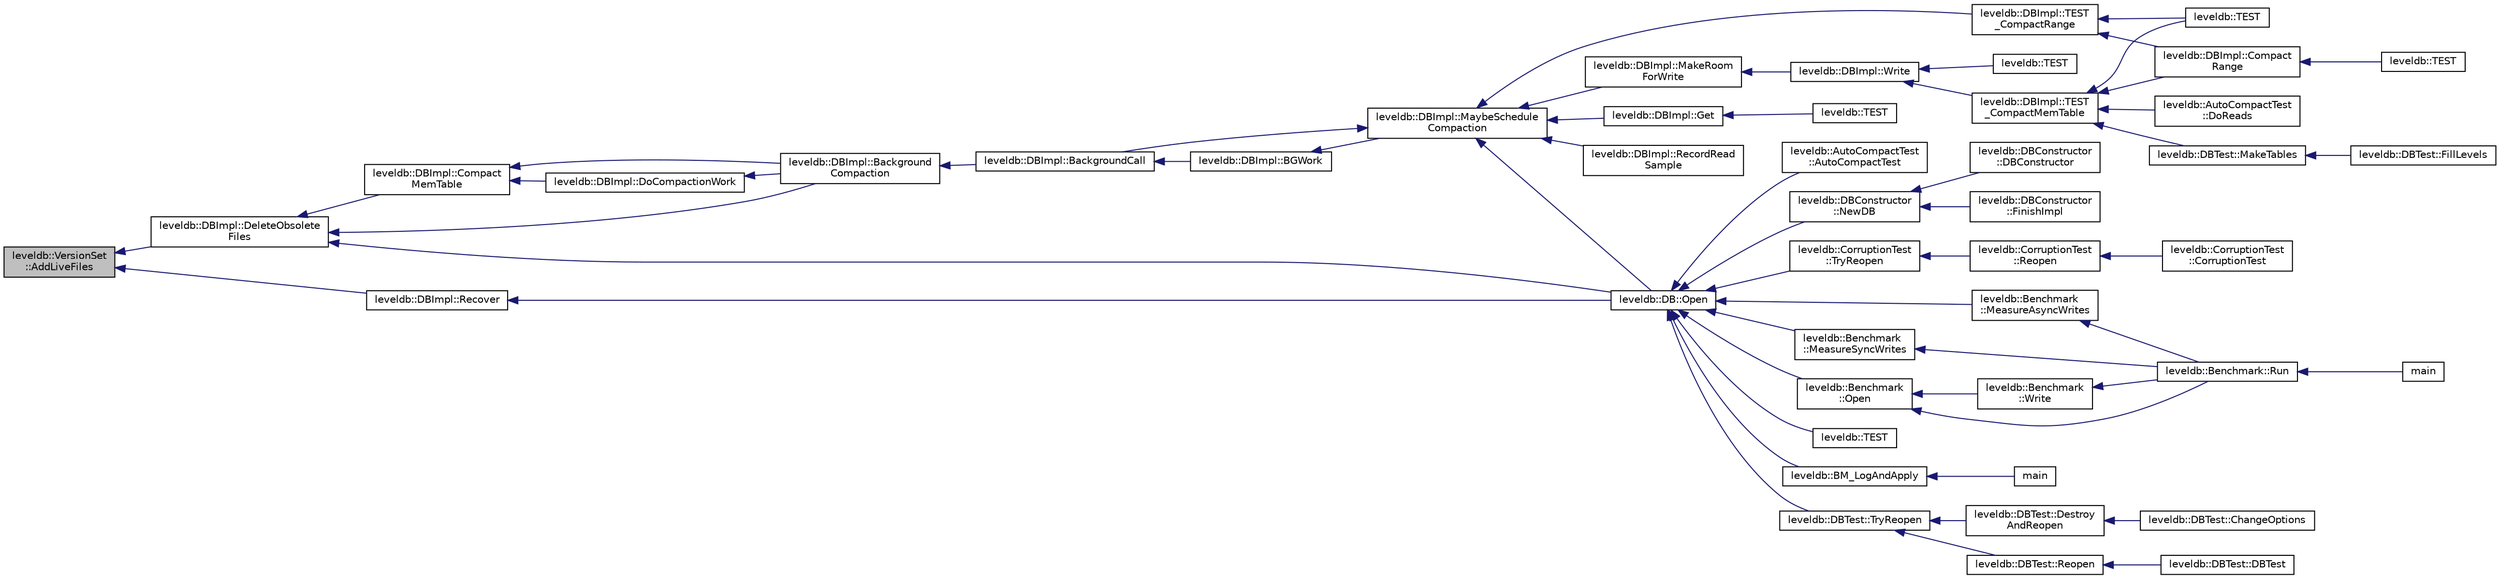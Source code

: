digraph "leveldb::VersionSet::AddLiveFiles"
{
  edge [fontname="Helvetica",fontsize="10",labelfontname="Helvetica",labelfontsize="10"];
  node [fontname="Helvetica",fontsize="10",shape=record];
  rankdir="LR";
  Node1 [label="leveldb::VersionSet\l::AddLiveFiles",height=0.2,width=0.4,color="black", fillcolor="grey75", style="filled" fontcolor="black"];
  Node1 -> Node2 [dir="back",color="midnightblue",fontsize="10",style="solid"];
  Node2 [label="leveldb::DBImpl::DeleteObsolete\lFiles",height=0.2,width=0.4,color="black", fillcolor="white", style="filled",URL="$classleveldb_1_1_d_b_impl.html#a193cbda79a60ec9d3b83991cf7be91cf"];
  Node2 -> Node3 [dir="back",color="midnightblue",fontsize="10",style="solid"];
  Node3 [label="leveldb::DBImpl::Compact\lMemTable",height=0.2,width=0.4,color="black", fillcolor="white", style="filled",URL="$classleveldb_1_1_d_b_impl.html#affe08e583b60dc854760d60f63db9364"];
  Node3 -> Node4 [dir="back",color="midnightblue",fontsize="10",style="solid"];
  Node4 [label="leveldb::DBImpl::Background\lCompaction",height=0.2,width=0.4,color="black", fillcolor="white", style="filled",URL="$classleveldb_1_1_d_b_impl.html#af8d8c2abc99da12f82a594b6a7d43e35"];
  Node4 -> Node5 [dir="back",color="midnightblue",fontsize="10",style="solid"];
  Node5 [label="leveldb::DBImpl::BackgroundCall",height=0.2,width=0.4,color="black", fillcolor="white", style="filled",URL="$classleveldb_1_1_d_b_impl.html#a0b9829a3bc7b5a119819c6b04b557ab0"];
  Node5 -> Node6 [dir="back",color="midnightblue",fontsize="10",style="solid"];
  Node6 [label="leveldb::DBImpl::BGWork",height=0.2,width=0.4,color="black", fillcolor="white", style="filled",URL="$classleveldb_1_1_d_b_impl.html#ac5e1a8fcf9852a3b3f9712f135f13fa7"];
  Node6 -> Node7 [dir="back",color="midnightblue",fontsize="10",style="solid"];
  Node7 [label="leveldb::DBImpl::MaybeSchedule\lCompaction",height=0.2,width=0.4,color="black", fillcolor="white", style="filled",URL="$classleveldb_1_1_d_b_impl.html#a91134e3ca9d5c6220dd45f19d461a831"];
  Node7 -> Node8 [dir="back",color="midnightblue",fontsize="10",style="solid"];
  Node8 [label="leveldb::DBImpl::TEST\l_CompactRange",height=0.2,width=0.4,color="black", fillcolor="white", style="filled",URL="$classleveldb_1_1_d_b_impl.html#a63fcb49466b689a534ba77d32cf84f99"];
  Node8 -> Node9 [dir="back",color="midnightblue",fontsize="10",style="solid"];
  Node9 [label="leveldb::TEST",height=0.2,width=0.4,color="black", fillcolor="white", style="filled",URL="$namespaceleveldb.html#a1da99cee14629599882010198aabfa2a"];
  Node8 -> Node10 [dir="back",color="midnightblue",fontsize="10",style="solid"];
  Node10 [label="leveldb::DBImpl::Compact\lRange",height=0.2,width=0.4,color="black", fillcolor="white", style="filled",URL="$classleveldb_1_1_d_b_impl.html#aa6df0739fc0b49380c284347e411b8ed"];
  Node10 -> Node11 [dir="back",color="midnightblue",fontsize="10",style="solid"];
  Node11 [label="leveldb::TEST",height=0.2,width=0.4,color="black", fillcolor="white", style="filled",URL="$namespaceleveldb.html#a2bb2a098a32d42044e6be132020b29b0"];
  Node7 -> Node5 [dir="back",color="midnightblue",fontsize="10",style="solid"];
  Node7 -> Node12 [dir="back",color="midnightblue",fontsize="10",style="solid"];
  Node12 [label="leveldb::DBImpl::Get",height=0.2,width=0.4,color="black", fillcolor="white", style="filled",URL="$classleveldb_1_1_d_b_impl.html#a089964ddcd1f5dc85e73499ae57be508"];
  Node12 -> Node13 [dir="back",color="midnightblue",fontsize="10",style="solid"];
  Node13 [label="leveldb::TEST",height=0.2,width=0.4,color="black", fillcolor="white", style="filled",URL="$namespaceleveldb.html#acc1b0ed2e8e9e4e6b930a1727d9fe0f8"];
  Node7 -> Node14 [dir="back",color="midnightblue",fontsize="10",style="solid"];
  Node14 [label="leveldb::DBImpl::RecordRead\lSample",height=0.2,width=0.4,color="black", fillcolor="white", style="filled",URL="$classleveldb_1_1_d_b_impl.html#a254ae98e3425046c28ed0aa6d78b37d8"];
  Node7 -> Node15 [dir="back",color="midnightblue",fontsize="10",style="solid"];
  Node15 [label="leveldb::DBImpl::MakeRoom\lForWrite",height=0.2,width=0.4,color="black", fillcolor="white", style="filled",URL="$classleveldb_1_1_d_b_impl.html#a9439d7de053315f2f2b59c6382db6f9b"];
  Node15 -> Node16 [dir="back",color="midnightblue",fontsize="10",style="solid"];
  Node16 [label="leveldb::DBImpl::Write",height=0.2,width=0.4,color="black", fillcolor="white", style="filled",URL="$classleveldb_1_1_d_b_impl.html#ac0d0b472717099d6a02ad9dace4e8ef4"];
  Node16 -> Node17 [dir="back",color="midnightblue",fontsize="10",style="solid"];
  Node17 [label="leveldb::TEST",height=0.2,width=0.4,color="black", fillcolor="white", style="filled",URL="$namespaceleveldb.html#a25dbda5a48ec782778d331e4ccb81b6b"];
  Node16 -> Node18 [dir="back",color="midnightblue",fontsize="10",style="solid"];
  Node18 [label="leveldb::DBImpl::TEST\l_CompactMemTable",height=0.2,width=0.4,color="black", fillcolor="white", style="filled",URL="$classleveldb_1_1_d_b_impl.html#a8642703fd1398cd8e3f5f24ee0b9da23"];
  Node18 -> Node19 [dir="back",color="midnightblue",fontsize="10",style="solid"];
  Node19 [label="leveldb::AutoCompactTest\l::DoReads",height=0.2,width=0.4,color="black", fillcolor="white", style="filled",URL="$classleveldb_1_1_auto_compact_test.html#a1d1feea1aef1257e461c35eb5b51fa52"];
  Node18 -> Node9 [dir="back",color="midnightblue",fontsize="10",style="solid"];
  Node18 -> Node10 [dir="back",color="midnightblue",fontsize="10",style="solid"];
  Node18 -> Node20 [dir="back",color="midnightblue",fontsize="10",style="solid"];
  Node20 [label="leveldb::DBTest::MakeTables",height=0.2,width=0.4,color="black", fillcolor="white", style="filled",URL="$classleveldb_1_1_d_b_test.html#ace931478fa5ad2c48a8aa95a344e19fd"];
  Node20 -> Node21 [dir="back",color="midnightblue",fontsize="10",style="solid"];
  Node21 [label="leveldb::DBTest::FillLevels",height=0.2,width=0.4,color="black", fillcolor="white", style="filled",URL="$classleveldb_1_1_d_b_test.html#ac291d06db907f5fee7caf04f44f65493"];
  Node7 -> Node22 [dir="back",color="midnightblue",fontsize="10",style="solid"];
  Node22 [label="leveldb::DB::Open",height=0.2,width=0.4,color="black", fillcolor="white", style="filled",URL="$classleveldb_1_1_d_b.html#ac1da2b48e911287d86f3a3bfa0f851fe"];
  Node22 -> Node23 [dir="back",color="midnightblue",fontsize="10",style="solid"];
  Node23 [label="leveldb::AutoCompactTest\l::AutoCompactTest",height=0.2,width=0.4,color="black", fillcolor="white", style="filled",URL="$classleveldb_1_1_auto_compact_test.html#a31fe0ded855f188fac1650c70849760c"];
  Node22 -> Node24 [dir="back",color="midnightblue",fontsize="10",style="solid"];
  Node24 [label="leveldb::CorruptionTest\l::TryReopen",height=0.2,width=0.4,color="black", fillcolor="white", style="filled",URL="$classleveldb_1_1_corruption_test.html#aaba7c05f06400ef45d1af5cb95f66a57"];
  Node24 -> Node25 [dir="back",color="midnightblue",fontsize="10",style="solid"];
  Node25 [label="leveldb::CorruptionTest\l::Reopen",height=0.2,width=0.4,color="black", fillcolor="white", style="filled",URL="$classleveldb_1_1_corruption_test.html#aa2051faee6b6542d35ebdcf99918a713"];
  Node25 -> Node26 [dir="back",color="midnightblue",fontsize="10",style="solid"];
  Node26 [label="leveldb::CorruptionTest\l::CorruptionTest",height=0.2,width=0.4,color="black", fillcolor="white", style="filled",URL="$classleveldb_1_1_corruption_test.html#a9940767db260b1e4e60b8bcedc50217c"];
  Node22 -> Node27 [dir="back",color="midnightblue",fontsize="10",style="solid"];
  Node27 [label="leveldb::Benchmark\l::Open",height=0.2,width=0.4,color="black", fillcolor="white", style="filled",URL="$classleveldb_1_1_benchmark.html#a89a3b0da75e6cd2ffb879358e5dd82a6"];
  Node27 -> Node28 [dir="back",color="midnightblue",fontsize="10",style="solid"];
  Node28 [label="leveldb::Benchmark::Run",height=0.2,width=0.4,color="black", fillcolor="white", style="filled",URL="$classleveldb_1_1_benchmark.html#a2f262afa0c7d10fcf531fe9657fba490"];
  Node28 -> Node29 [dir="back",color="midnightblue",fontsize="10",style="solid"];
  Node29 [label="main",height=0.2,width=0.4,color="black", fillcolor="white", style="filled",URL="$db__bench_8cc.html#a3c04138a5bfe5d72780bb7e82a18e627"];
  Node27 -> Node30 [dir="back",color="midnightblue",fontsize="10",style="solid"];
  Node30 [label="leveldb::Benchmark\l::Write",height=0.2,width=0.4,color="black", fillcolor="white", style="filled",URL="$classleveldb_1_1_benchmark.html#a86876b2882d9015610330e69acfdff0d"];
  Node30 -> Node28 [dir="back",color="midnightblue",fontsize="10",style="solid"];
  Node22 -> Node31 [dir="back",color="midnightblue",fontsize="10",style="solid"];
  Node31 [label="leveldb::Benchmark\l::MeasureAsyncWrites",height=0.2,width=0.4,color="black", fillcolor="white", style="filled",URL="$classleveldb_1_1_benchmark.html#a93f93835e288185005d25cf08037bed9"];
  Node31 -> Node28 [dir="back",color="midnightblue",fontsize="10",style="solid"];
  Node22 -> Node32 [dir="back",color="midnightblue",fontsize="10",style="solid"];
  Node32 [label="leveldb::Benchmark\l::MeasureSyncWrites",height=0.2,width=0.4,color="black", fillcolor="white", style="filled",URL="$classleveldb_1_1_benchmark.html#ac7b13fb940cff41f5acc5dc99d93d36c"];
  Node32 -> Node28 [dir="back",color="midnightblue",fontsize="10",style="solid"];
  Node22 -> Node33 [dir="back",color="midnightblue",fontsize="10",style="solid"];
  Node33 [label="leveldb::DBTest::TryReopen",height=0.2,width=0.4,color="black", fillcolor="white", style="filled",URL="$classleveldb_1_1_d_b_test.html#aee588b2d13db6be2a651a8fabeac5c79"];
  Node33 -> Node34 [dir="back",color="midnightblue",fontsize="10",style="solid"];
  Node34 [label="leveldb::DBTest::Reopen",height=0.2,width=0.4,color="black", fillcolor="white", style="filled",URL="$classleveldb_1_1_d_b_test.html#a38170a082cbc71fb446408ff5634c797"];
  Node34 -> Node35 [dir="back",color="midnightblue",fontsize="10",style="solid"];
  Node35 [label="leveldb::DBTest::DBTest",height=0.2,width=0.4,color="black", fillcolor="white", style="filled",URL="$classleveldb_1_1_d_b_test.html#afc6fc9512e900de6ee10c5db15b22930"];
  Node33 -> Node36 [dir="back",color="midnightblue",fontsize="10",style="solid"];
  Node36 [label="leveldb::DBTest::Destroy\lAndReopen",height=0.2,width=0.4,color="black", fillcolor="white", style="filled",URL="$classleveldb_1_1_d_b_test.html#ab798a43e7feab6dddc8fa1eb7a5f61f6"];
  Node36 -> Node37 [dir="back",color="midnightblue",fontsize="10",style="solid"];
  Node37 [label="leveldb::DBTest::ChangeOptions",height=0.2,width=0.4,color="black", fillcolor="white", style="filled",URL="$classleveldb_1_1_d_b_test.html#a587534fe403016f15cf1997ef7a40836"];
  Node22 -> Node38 [dir="back",color="midnightblue",fontsize="10",style="solid"];
  Node38 [label="leveldb::TEST",height=0.2,width=0.4,color="black", fillcolor="white", style="filled",URL="$namespaceleveldb.html#a88d6fdcb16ed4edc65da40f383e6f23b"];
  Node22 -> Node39 [dir="back",color="midnightblue",fontsize="10",style="solid"];
  Node39 [label="leveldb::BM_LogAndApply",height=0.2,width=0.4,color="black", fillcolor="white", style="filled",URL="$namespaceleveldb.html#af9cf6ec167c9b6f25fd050ab6fb67a90"];
  Node39 -> Node40 [dir="back",color="midnightblue",fontsize="10",style="solid"];
  Node40 [label="main",height=0.2,width=0.4,color="black", fillcolor="white", style="filled",URL="$db__test_8cc.html#a3c04138a5bfe5d72780bb7e82a18e627"];
  Node22 -> Node41 [dir="back",color="midnightblue",fontsize="10",style="solid"];
  Node41 [label="leveldb::DBConstructor\l::NewDB",height=0.2,width=0.4,color="black", fillcolor="white", style="filled",URL="$classleveldb_1_1_d_b_constructor.html#ac48bfe871db8558b57427843465e6c65"];
  Node41 -> Node42 [dir="back",color="midnightblue",fontsize="10",style="solid"];
  Node42 [label="leveldb::DBConstructor\l::DBConstructor",height=0.2,width=0.4,color="black", fillcolor="white", style="filled",URL="$classleveldb_1_1_d_b_constructor.html#ae27ecdd7732629b08c25a63f82dfd4a9"];
  Node41 -> Node43 [dir="back",color="midnightblue",fontsize="10",style="solid"];
  Node43 [label="leveldb::DBConstructor\l::FinishImpl",height=0.2,width=0.4,color="black", fillcolor="white", style="filled",URL="$classleveldb_1_1_d_b_constructor.html#a554d8e348d9135ff72a43a03c647c261"];
  Node3 -> Node44 [dir="back",color="midnightblue",fontsize="10",style="solid"];
  Node44 [label="leveldb::DBImpl::DoCompactionWork",height=0.2,width=0.4,color="black", fillcolor="white", style="filled",URL="$classleveldb_1_1_d_b_impl.html#a75d505d0959b9efda825cf07b078d0c6"];
  Node44 -> Node4 [dir="back",color="midnightblue",fontsize="10",style="solid"];
  Node2 -> Node4 [dir="back",color="midnightblue",fontsize="10",style="solid"];
  Node2 -> Node22 [dir="back",color="midnightblue",fontsize="10",style="solid"];
  Node1 -> Node45 [dir="back",color="midnightblue",fontsize="10",style="solid"];
  Node45 [label="leveldb::DBImpl::Recover",height=0.2,width=0.4,color="black", fillcolor="white", style="filled",URL="$classleveldb_1_1_d_b_impl.html#aa9a573026c03e8485471f583316943b0"];
  Node45 -> Node22 [dir="back",color="midnightblue",fontsize="10",style="solid"];
}
